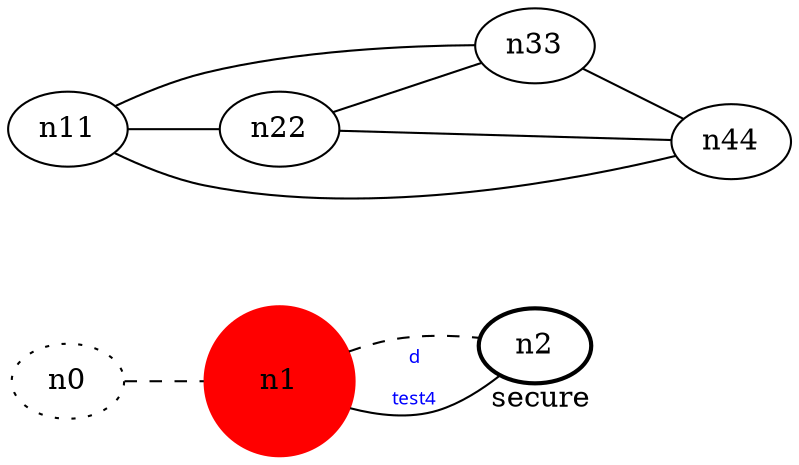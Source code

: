 graph test4 {
	rankdir=LR;
	fontcolor=blue; /* c0; c1; c0 -- c1 */
	n0 [style=dotted, fillcolor="#123456"]; // c2; c3; c2 -- c3
	n1 [height=1, width=1, color=red, style=filled];
	n2 [style=bold, xlabel="secure"];
	n0 -- n1 -- n2[style=dashed];
	n11 -- n33;
	n11 -- n22;
	n1 -- n2 [fontname="comic sans", label="d\n\l\G", fontcolor=blue, fontsize=9];
	n11 -- n44;
	n22 -- n33;
	n22 -- n44;
	n33 -- n44;
}

